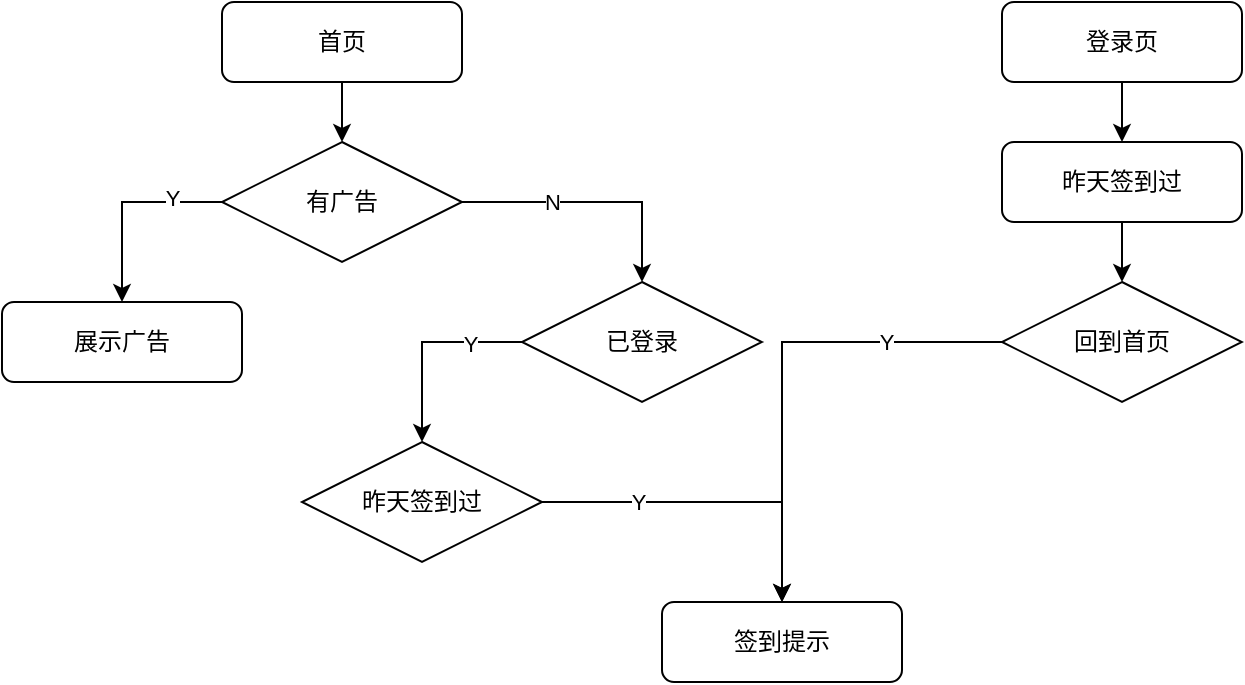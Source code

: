 <mxfile version="13.1.3" type="github"><diagram id="nBRWil2Zz2CfcZfRQrmb" name="Page-1"><mxGraphModel dx="2066" dy="993" grid="1" gridSize="10" guides="1" tooltips="1" connect="1" arrows="1" fold="1" page="1" pageScale="1" pageWidth="1169" pageHeight="1654" math="0" shadow="0"><root><mxCell id="0"/><mxCell id="1" parent="0"/><mxCell id="ttFkiazcsmokc7Rsgm9W-11" style="edgeStyle=orthogonalEdgeStyle;rounded=0;orthogonalLoop=1;jettySize=auto;html=1;exitX=0;exitY=0.5;exitDx=0;exitDy=0;entryX=0.5;entryY=0;entryDx=0;entryDy=0;" edge="1" parent="1" source="ttFkiazcsmokc7Rsgm9W-5" target="ttFkiazcsmokc7Rsgm9W-9"><mxGeometry relative="1" as="geometry"/></mxCell><mxCell id="ttFkiazcsmokc7Rsgm9W-12" value="Y" style="edgeLabel;html=1;align=center;verticalAlign=middle;resizable=0;points=[];" vertex="1" connectable="0" parent="ttFkiazcsmokc7Rsgm9W-11"><mxGeometry x="-0.5" y="-2" relative="1" as="geometry"><mxPoint as="offset"/></mxGeometry></mxCell><mxCell id="ttFkiazcsmokc7Rsgm9W-26" style="edgeStyle=orthogonalEdgeStyle;rounded=0;orthogonalLoop=1;jettySize=auto;html=1;exitX=1;exitY=0.5;exitDx=0;exitDy=0;entryX=0.5;entryY=0;entryDx=0;entryDy=0;" edge="1" parent="1" source="ttFkiazcsmokc7Rsgm9W-5" target="ttFkiazcsmokc7Rsgm9W-25"><mxGeometry relative="1" as="geometry"/></mxCell><mxCell id="ttFkiazcsmokc7Rsgm9W-27" value="N" style="edgeLabel;html=1;align=center;verticalAlign=middle;resizable=0;points=[];" vertex="1" connectable="0" parent="ttFkiazcsmokc7Rsgm9W-26"><mxGeometry x="-0.308" relative="1" as="geometry"><mxPoint as="offset"/></mxGeometry></mxCell><mxCell id="ttFkiazcsmokc7Rsgm9W-5" value="有广告" style="rhombus;whiteSpace=wrap;html=1;" vertex="1" parent="1"><mxGeometry x="160" y="230" width="120" height="60" as="geometry"/></mxCell><mxCell id="ttFkiazcsmokc7Rsgm9W-9" value="展示广告" style="rounded=1;whiteSpace=wrap;html=1;" vertex="1" parent="1"><mxGeometry x="50" y="310" width="120" height="40" as="geometry"/></mxCell><mxCell id="ttFkiazcsmokc7Rsgm9W-49" style="edgeStyle=orthogonalEdgeStyle;rounded=0;orthogonalLoop=1;jettySize=auto;html=1;exitX=1;exitY=0.5;exitDx=0;exitDy=0;entryX=0.5;entryY=0;entryDx=0;entryDy=0;" edge="1" parent="1" source="ttFkiazcsmokc7Rsgm9W-14" target="ttFkiazcsmokc7Rsgm9W-18"><mxGeometry relative="1" as="geometry"/></mxCell><mxCell id="ttFkiazcsmokc7Rsgm9W-50" value="Y" style="edgeLabel;html=1;align=center;verticalAlign=middle;resizable=0;points=[];" vertex="1" connectable="0" parent="ttFkiazcsmokc7Rsgm9W-49"><mxGeometry x="-0.435" relative="1" as="geometry"><mxPoint as="offset"/></mxGeometry></mxCell><mxCell id="ttFkiazcsmokc7Rsgm9W-14" value="昨天签到过" style="rhombus;whiteSpace=wrap;html=1;" vertex="1" parent="1"><mxGeometry x="200" y="380" width="120" height="60" as="geometry"/></mxCell><mxCell id="ttFkiazcsmokc7Rsgm9W-18" value="签到提示" style="rounded=1;whiteSpace=wrap;html=1;" vertex="1" parent="1"><mxGeometry x="380" y="460" width="120" height="40" as="geometry"/></mxCell><mxCell id="ttFkiazcsmokc7Rsgm9W-28" style="edgeStyle=orthogonalEdgeStyle;rounded=0;orthogonalLoop=1;jettySize=auto;html=1;exitX=0;exitY=0.5;exitDx=0;exitDy=0;entryX=0.5;entryY=0;entryDx=0;entryDy=0;" edge="1" parent="1" source="ttFkiazcsmokc7Rsgm9W-25" target="ttFkiazcsmokc7Rsgm9W-14"><mxGeometry relative="1" as="geometry"/></mxCell><mxCell id="ttFkiazcsmokc7Rsgm9W-29" value="Y" style="edgeLabel;html=1;align=center;verticalAlign=middle;resizable=0;points=[];" vertex="1" connectable="0" parent="ttFkiazcsmokc7Rsgm9W-28"><mxGeometry x="-0.48" y="1" relative="1" as="geometry"><mxPoint as="offset"/></mxGeometry></mxCell><mxCell id="ttFkiazcsmokc7Rsgm9W-25" value="已登录" style="rhombus;whiteSpace=wrap;html=1;" vertex="1" parent="1"><mxGeometry x="310" y="300" width="120" height="60" as="geometry"/></mxCell><mxCell id="ttFkiazcsmokc7Rsgm9W-32" style="edgeStyle=orthogonalEdgeStyle;rounded=0;orthogonalLoop=1;jettySize=auto;html=1;exitX=0.5;exitY=1;exitDx=0;exitDy=0;entryX=0.5;entryY=0;entryDx=0;entryDy=0;" edge="1" parent="1" source="ttFkiazcsmokc7Rsgm9W-31" target="ttFkiazcsmokc7Rsgm9W-5"><mxGeometry relative="1" as="geometry"/></mxCell><mxCell id="ttFkiazcsmokc7Rsgm9W-31" value="首页" style="rounded=1;whiteSpace=wrap;html=1;" vertex="1" parent="1"><mxGeometry x="160" y="160" width="120" height="40" as="geometry"/></mxCell><mxCell id="ttFkiazcsmokc7Rsgm9W-45" style="edgeStyle=orthogonalEdgeStyle;rounded=0;orthogonalLoop=1;jettySize=auto;html=1;exitX=0.5;exitY=1;exitDx=0;exitDy=0;entryX=0.5;entryY=0;entryDx=0;entryDy=0;" edge="1" parent="1" source="ttFkiazcsmokc7Rsgm9W-34" target="ttFkiazcsmokc7Rsgm9W-42"><mxGeometry relative="1" as="geometry"/></mxCell><mxCell id="ttFkiazcsmokc7Rsgm9W-34" value="登录页" style="rounded=1;whiteSpace=wrap;html=1;" vertex="1" parent="1"><mxGeometry x="550" y="160" width="120" height="40" as="geometry"/></mxCell><mxCell id="ttFkiazcsmokc7Rsgm9W-48" style="edgeStyle=orthogonalEdgeStyle;rounded=0;orthogonalLoop=1;jettySize=auto;html=1;exitX=0.5;exitY=1;exitDx=0;exitDy=0;entryX=0.5;entryY=0;entryDx=0;entryDy=0;" edge="1" parent="1" source="ttFkiazcsmokc7Rsgm9W-42" target="ttFkiazcsmokc7Rsgm9W-47"><mxGeometry relative="1" as="geometry"/></mxCell><mxCell id="ttFkiazcsmokc7Rsgm9W-42" value="昨天签到过" style="rounded=1;whiteSpace=wrap;html=1;" vertex="1" parent="1"><mxGeometry x="550" y="230" width="120" height="40" as="geometry"/></mxCell><mxCell id="ttFkiazcsmokc7Rsgm9W-51" style="edgeStyle=orthogonalEdgeStyle;rounded=0;orthogonalLoop=1;jettySize=auto;html=1;exitX=0;exitY=0.5;exitDx=0;exitDy=0;" edge="1" parent="1" source="ttFkiazcsmokc7Rsgm9W-47" target="ttFkiazcsmokc7Rsgm9W-18"><mxGeometry relative="1" as="geometry"/></mxCell><mxCell id="ttFkiazcsmokc7Rsgm9W-52" value="Y" style="edgeLabel;html=1;align=center;verticalAlign=middle;resizable=0;points=[];" vertex="1" connectable="0" parent="ttFkiazcsmokc7Rsgm9W-51"><mxGeometry x="-0.513" relative="1" as="geometry"><mxPoint as="offset"/></mxGeometry></mxCell><mxCell id="ttFkiazcsmokc7Rsgm9W-47" value="回到首页" style="rhombus;whiteSpace=wrap;html=1;" vertex="1" parent="1"><mxGeometry x="550" y="300" width="120" height="60" as="geometry"/></mxCell></root></mxGraphModel></diagram></mxfile>